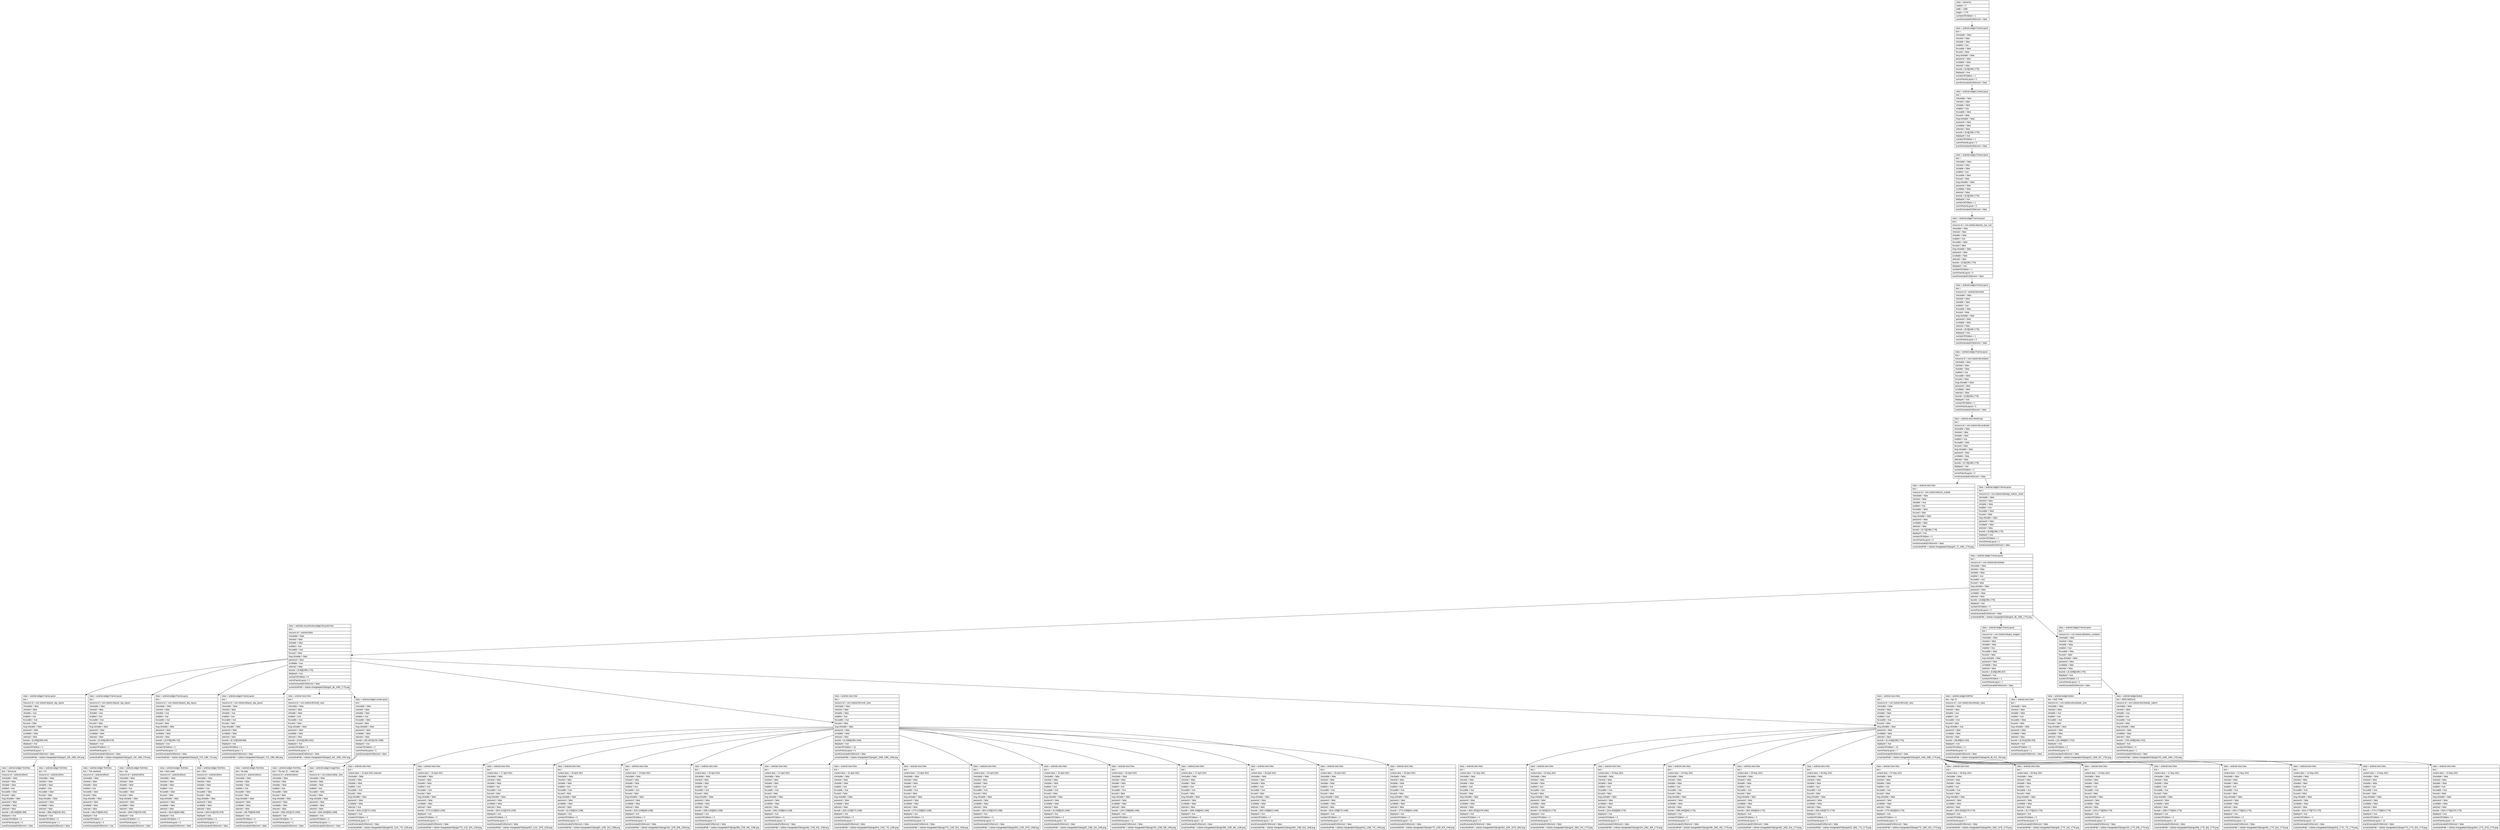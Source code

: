 digraph Layout {

	node [shape=record fontname=Arial];

	0	[label="{class = hierarchy\l|rotation = 0\l|width = 1080\l|height = 1776\l|numberOfChildren = 1\l|eventGeneratedOnElement = false \l}"]
	1	[label="{class = android.widget.FrameLayout\l|text = \l|checkable = false\l|checked = false\l|clickable = false\l|enabled = true\l|focusable = false\l|focused = false\l|long-clickable = false\l|password = false\l|scrollable = false\l|selected = false\l|bounds = [0,0][1080,1776]\l|displayed = true\l|numberOfChildren = 1\l|numInParentLayout = 0\l|eventGeneratedOnElement = false \l}"]
	2	[label="{class = android.widget.LinearLayout\l|text = \l|checkable = false\l|checked = false\l|clickable = false\l|enabled = true\l|focusable = false\l|focused = false\l|long-clickable = false\l|password = false\l|scrollable = false\l|selected = false\l|bounds = [0,0][1080,1776]\l|displayed = true\l|numberOfChildren = 1\l|numInParentLayout = 0\l|eventGeneratedOnElement = false \l}"]
	3	[label="{class = android.widget.FrameLayout\l|text = \l|checkable = false\l|checked = false\l|clickable = false\l|enabled = true\l|focusable = false\l|focused = false\l|long-clickable = false\l|password = false\l|scrollable = false\l|selected = false\l|bounds = [0,0][1080,1776]\l|displayed = true\l|numberOfChildren = 1\l|numInParentLayout = 0\l|eventGeneratedOnElement = false \l}"]
	4	[label="{class = android.widget.FrameLayout\l|text = \l|resource-id = com.todoist:id/action_bar_root\l|checkable = false\l|checked = false\l|clickable = false\l|enabled = true\l|focusable = false\l|focused = false\l|long-clickable = false\l|password = false\l|scrollable = false\l|selected = false\l|bounds = [0,0][1080,1776]\l|displayed = true\l|numberOfChildren = 1\l|numInParentLayout = 0\l|eventGeneratedOnElement = false \l}"]
	5	[label="{class = android.widget.FrameLayout\l|text = \l|resource-id = android:id/content\l|checkable = false\l|checked = false\l|clickable = false\l|enabled = true\l|focusable = false\l|focused = false\l|long-clickable = false\l|password = false\l|scrollable = false\l|selected = false\l|bounds = [0,0][1080,1776]\l|displayed = true\l|numberOfChildren = 1\l|numInParentLayout = 0\l|eventGeneratedOnElement = false \l}"]
	6	[label="{class = android.widget.FrameLayout\l|text = \l|resource-id = com.todoist:id/container\l|checkable = false\l|checked = false\l|clickable = false\l|enabled = true\l|focusable = false\l|focused = false\l|long-clickable = false\l|password = false\l|scrollable = false\l|selected = false\l|bounds = [0,0][1080,1776]\l|displayed = true\l|numberOfChildren = 1\l|numInParentLayout = 0\l|eventGeneratedOnElement = false \l}"]
	7	[label="{class = android.view.ViewGroup\l|text = \l|resource-id = com.todoist:id/coordinator\l|checkable = false\l|checked = false\l|clickable = false\l|enabled = true\l|focusable = false\l|focused = false\l|long-clickable = false\l|password = false\l|scrollable = false\l|selected = false\l|bounds = [0,72][1080,1776]\l|displayed = true\l|numberOfChildren = 2\l|numInParentLayout = 0\l|eventGeneratedOnElement = false \l}"]
	8	[label="{class = android.view.View\l|text = \l|resource-id = com.todoist:id/touch_outside\l|checkable = false\l|checked = false\l|clickable = true\l|enabled = true\l|focusable = false\l|focused = false\l|long-clickable = false\l|password = false\l|scrollable = false\l|selected = false\l|bounds = [0,72][1080,1776]\l|displayed = true\l|numberOfChildren = 0\l|numInParentLayout = 0\l|eventGeneratedOnElement = false \l|screenshotPath = todoist-changedate/S3/pngs/0_72_1080_1776.png\l}"]
	9	[label="{class = android.widget.FrameLayout\l|text = \l|resource-id = com.todoist:id/design_bottom_sheet\l|checkable = false\l|checked = false\l|clickable = false\l|enabled = true\l|focusable = false\l|focused = false\l|long-clickable = false\l|password = false\l|scrollable = false\l|selected = false\l|bounds = [0,86][1080,1776]\l|displayed = true\l|numberOfChildren = 1\l|numInParentLayout = 1\l|eventGeneratedOnElement = false \l}"]
	10	[label="{class = android.widget.FrameLayout\l|text = \l|resource-id = com.todoist:id/scheduler\l|checkable = false\l|checked = false\l|clickable = false\l|enabled = true\l|focusable = true\l|focused = false\l|long-clickable = false\l|password = false\l|scrollable = false\l|selected = false\l|bounds = [0,86][1080,1776]\l|displayed = true\l|numberOfChildren = 3\l|numInParentLayout = 0\l|eventGeneratedOnElement = false \l|screenshotPath = todoist-changedate/S3/pngs/0_86_1080_1776.png\l}"]
	11	[label="{class = androidx.recyclerview.widget.RecyclerView\l|text = \l|resource-id = android:id/list\l|checkable = false\l|checked = false\l|clickable = false\l|enabled = true\l|focusable = true\l|focused = false\l|long-clickable = false\l|password = false\l|scrollable = true\l|selected = false\l|bounds = [0,86][1080,1776]\l|displayed = true\l|numberOfChildren = 8\l|numInParentLayout = 0\l|eventGeneratedOnElement = false \l|screenshotPath = todoist-changedate/S3/pngs/0_86_1080_1776.png\l}"]
	12	[label="{class = android.widget.FrameLayout\l|text = \l|resource-id = com.todoist:id/input_wrapper\l|checkable = false\l|checked = false\l|clickable = false\l|enabled = true\l|focusable = false\l|focused = false\l|long-clickable = false\l|password = false\l|scrollable = false\l|selected = false\l|bounds = [0,86][1080,257]\l|displayed = true\l|numberOfChildren = 2\l|numInParentLayout = 1\l|eventGeneratedOnElement = false \l}"]
	13	[label="{class = android.widget.FrameLayout\l|text = \l|resource-id = com.todoist:id/buttons_container\l|checkable = false\l|checked = false\l|clickable = false\l|enabled = true\l|focusable = false\l|focused = false\l|long-clickable = false\l|password = false\l|scrollable = false\l|selected = false\l|bounds = [0,1608][1080,1776]\l|displayed = true\l|numberOfChildren = 2\l|numInParentLayout = 2\l|eventGeneratedOnElement = false \l}"]
	14	[label="{class = android.widget.FrameLayout\l|text = \l|resource-id = com.todoist:id/quick_day_layout\l|checkable = false\l|checked = false\l|clickable = true\l|enabled = true\l|focusable = true\l|focused = false\l|long-clickable = false\l|password = false\l|scrollable = false\l|selected = false\l|bounds = [0,290][1080,434]\l|displayed = true\l|numberOfChildren = 2\l|numInParentLayout = 0\l|eventGeneratedOnElement = false \l|screenshotPath = todoist-changedate/S3/pngs/0_290_1080_434.png\l}"]
	15	[label="{class = android.widget.FrameLayout\l|text = \l|resource-id = com.todoist:id/quick_day_layout\l|checkable = false\l|checked = false\l|clickable = true\l|enabled = true\l|focusable = true\l|focused = false\l|long-clickable = false\l|password = false\l|scrollable = false\l|selected = false\l|bounds = [0,434][1080,578]\l|displayed = true\l|numberOfChildren = 2\l|numInParentLayout = 1\l|eventGeneratedOnElement = false \l|screenshotPath = todoist-changedate/S3/pngs/0_434_1080_578.png\l}"]
	16	[label="{class = android.widget.FrameLayout\l|text = \l|resource-id = com.todoist:id/quick_day_layout\l|checkable = false\l|checked = false\l|clickable = true\l|enabled = true\l|focusable = true\l|focused = false\l|long-clickable = false\l|password = false\l|scrollable = false\l|selected = false\l|bounds = [0,578][1080,722]\l|displayed = true\l|numberOfChildren = 2\l|numInParentLayout = 2\l|eventGeneratedOnElement = false \l|screenshotPath = todoist-changedate/S3/pngs/0_578_1080_722.png\l}"]
	17	[label="{class = android.widget.FrameLayout\l|text = \l|resource-id = com.todoist:id/quick_day_layout\l|checkable = false\l|checked = false\l|clickable = true\l|enabled = true\l|focusable = true\l|focused = false\l|long-clickable = false\l|password = false\l|scrollable = false\l|selected = false\l|bounds = [0,722][1080,866]\l|displayed = true\l|numberOfChildren = 1\l|numInParentLayout = 3\l|eventGeneratedOnElement = false \l|screenshotPath = todoist-changedate/S3/pngs/0_722_1080_866.png\l}"]
	18	[label="{class = android.view.View\l|text = \l|resource-id = com.todoist:id/month_view\l|checkable = false\l|checked = false\l|clickable = false\l|enabled = true\l|focusable = true\l|focused = false\l|long-clickable = false\l|password = false\l|scrollable = false\l|selected = false\l|bounds = [0,941][1080,1001]\l|displayed = true\l|numberOfChildren = 0\l|numInParentLayout = 4\l|eventGeneratedOnElement = false \l|screenshotPath = todoist-changedate/S3/pngs/0_941_1080_1001.png\l}"]
	19	[label="{class = android.widget.LinearLayout\l|text = \l|checkable = false\l|checked = false\l|clickable = false\l|enabled = true\l|focusable = false\l|focused = false\l|long-clickable = false\l|password = false\l|scrollable = false\l|selected = false\l|bounds = [48,1001][1032,1068]\l|displayed = true\l|numberOfChildren = 2\l|numInParentLayout = 5\l|eventGeneratedOnElement = false \l}"]
	20	[label="{class = android.view.View\l|text = \l|resource-id = com.todoist:id/month_view\l|checkable = false\l|checked = false\l|clickable = false\l|enabled = true\l|focusable = true\l|focused = false\l|long-clickable = false\l|password = false\l|scrollable = false\l|selected = false\l|bounds = [0,1068][1080,1446]\l|displayed = true\l|numberOfChildren = 16\l|numInParentLayout = 6\l|eventGeneratedOnElement = false \l|screenshotPath = todoist-changedate/S3/pngs/0_1068_1080_1446.png\l}"]
	21	[label="{class = android.view.View\l|text = \l|resource-id = com.todoist:id/month_view\l|checkable = false\l|checked = false\l|clickable = false\l|enabled = true\l|focusable = true\l|focused = false\l|long-clickable = false\l|password = false\l|scrollable = false\l|selected = false\l|bounds = [0,1446][1080,1776]\l|displayed = true\l|numberOfChildren = 15\l|numInParentLayout = 7\l|eventGeneratedOnElement = false \l|screenshotPath = todoist-changedate/S3/pngs/0_1446_1080_1776.png\l}"]
	22	[label="{class = android.widget.EditText\l|text = Apr 15\l|resource-id = com.todoist:id/scheduler_input\l|checkable = false\l|checked = false\l|clickable = true\l|enabled = true\l|focusable = true\l|focused = false\l|long-clickable = true\l|password = false\l|scrollable = false\l|selected = false\l|bounds = [48,86][912,254]\l|displayed = true\l|numberOfChildren = 0\l|numInParentLayout = 0\l|eventGeneratedOnElement = false \l|screenshotPath = todoist-changedate/S3/pngs/48_86_912_254.png\l}"]
	23	[label="{class = android.view.View\l|text = \l|checkable = false\l|checked = false\l|clickable = false\l|enabled = true\l|focusable = false\l|focused = false\l|long-clickable = false\l|password = false\l|scrollable = false\l|selected = false\l|bounds = [0,251][1080,254]\l|displayed = true\l|numberOfChildren = 0\l|numInParentLayout = 1\l|eventGeneratedOnElement = false \l}"]
	24	[label="{class = android.widget.Button\l|text = ADD TIME\l|resource-id = com.todoist:id/scheduler_time\l|checkable = false\l|checked = false\l|clickable = true\l|enabled = true\l|focusable = true\l|focused = false\l|long-clickable = false\l|password = false\l|scrollable = false\l|selected = false\l|bounds = [24,1608][407,1752]\l|displayed = true\l|numberOfChildren = 0\l|numInParentLayout = 0\l|eventGeneratedOnElement = false \l|screenshotPath = todoist-changedate/S3/pngs/24_1608_407_1752.png\l}"]
	25	[label="{class = android.widget.Button\l|text = RESCHEDULE\l|resource-id = com.todoist:id/scheduler_submit\l|checkable = false\l|checked = false\l|clickable = true\l|enabled = true\l|focusable = true\l|focused = false\l|long-clickable = false\l|password = false\l|scrollable = false\l|selected = false\l|bounds = [703,1608][1056,1752]\l|displayed = true\l|numberOfChildren = 0\l|numInParentLayout = 1\l|eventGeneratedOnElement = false \l|screenshotPath = todoist-changedate/S3/pngs/703_1608_1056_1752.png\l}"]
	26	[label="{class = android.widget.TextView\l|text = Tomorrow\l|resource-id = android:id/text1\l|checkable = false\l|checked = false\l|clickable = false\l|enabled = true\l|focusable = false\l|focused = false\l|long-clickable = false\l|password = false\l|scrollable = false\l|selected = false\l|bounds = [48,326][384,398]\l|displayed = true\l|numberOfChildren = 0\l|numInParentLayout = 0\l|eventGeneratedOnElement = false \l}"]
	27	[label="{class = android.widget.TextView\l|text = Fri \l|resource-id = android:id/hint\l|checkable = false\l|checked = false\l|clickable = false\l|enabled = true\l|focusable = false\l|focused = false\l|long-clickable = false\l|password = false\l|scrollable = false\l|selected = false\l|bounds = [966,326][1032,391]\l|displayed = true\l|numberOfChildren = 0\l|numInParentLayout = 1\l|eventGeneratedOnElement = false \l}"]
	28	[label="{class = android.widget.TextView\l|text = This weekend\l|resource-id = android:id/text1\l|checkable = false\l|checked = false\l|clickable = false\l|enabled = true\l|focusable = false\l|focused = false\l|long-clickable = false\l|password = false\l|scrollable = false\l|selected = false\l|bounds = [48,470][466,542]\l|displayed = true\l|numberOfChildren = 0\l|numInParentLayout = 0\l|eventGeneratedOnElement = true \l}"]
	29	[label="{class = android.widget.TextView\l|text = Sat \l|resource-id = android:id/hint\l|checkable = false\l|checked = false\l|clickable = false\l|enabled = true\l|focusable = false\l|focused = false\l|long-clickable = false\l|password = false\l|scrollable = false\l|selected = false\l|bounds = [949,470][1032,535]\l|displayed = true\l|numberOfChildren = 0\l|numInParentLayout = 1\l|eventGeneratedOnElement = false \l}"]
	30	[label="{class = android.widget.TextView\l|text = Next week\l|resource-id = android:id/text1\l|checkable = false\l|checked = false\l|clickable = false\l|enabled = true\l|focusable = false\l|focused = false\l|long-clickable = false\l|password = false\l|scrollable = false\l|selected = false\l|bounds = [48,614][393,686]\l|displayed = true\l|numberOfChildren = 0\l|numInParentLayout = 0\l|eventGeneratedOnElement = false \l}"]
	31	[label="{class = android.widget.TextView\l|text = Mon \l|resource-id = android:id/hint\l|checkable = false\l|checked = false\l|clickable = false\l|enabled = true\l|focusable = false\l|focused = false\l|long-clickable = false\l|password = false\l|scrollable = false\l|selected = false\l|bounds = [924,614][1032,679]\l|displayed = true\l|numberOfChildren = 0\l|numInParentLayout = 1\l|eventGeneratedOnElement = false \l}"]
	32	[label="{class = android.widget.TextView\l|text = No date\l|resource-id = android:id/text1\l|checkable = false\l|checked = false\l|clickable = false\l|enabled = true\l|focusable = false\l|focused = false\l|long-clickable = false\l|password = false\l|scrollable = false\l|selected = false\l|bounds = [48,758][336,830]\l|displayed = true\l|numberOfChildren = 0\l|numInParentLayout = 0\l|eventGeneratedOnElement = false \l}"]
	33	[label="{class = android.widget.TextView\l|text = Thu Apr 15 · 1 task due\l|resource-id = android:id/text1\l|checkable = false\l|checked = false\l|clickable = false\l|enabled = true\l|focusable = false\l|focused = false\l|long-clickable = false\l|password = false\l|scrollable = false\l|selected = false\l|bounds = [356,1001][723,1050]\l|displayed = true\l|numberOfChildren = 0\l|numInParentLayout = 0\l|eventGeneratedOnElement = false \l}"]
	34	[label="{class = android.widget.ImageView\l|text = \l|resource-id = com.todoist:id/bar_view\l|checkable = false\l|checked = false\l|clickable = false\l|enabled = true\l|focusable = false\l|focused = false\l|long-clickable = false\l|password = false\l|scrollable = false\l|selected = false\l|bounds = [528,1062][552,1068]\l|displayed = true\l|numberOfChildren = 0\l|numInParentLayout = 1\l|eventGeneratedOnElement = false \l}"]
	35	[label="{class = android.view.View\l|text = \l|content-desc = 15 April 2021 selected\l|checkable = false\l|checked = false\l|clickable = false\l|enabled = true\l|focusable = true\l|focused = false\l|long-clickable = false\l|password = false\l|scrollable = false\l|selected = true\l|bounds = [616,1122][770,1230]\l|displayed = true\l|numberOfChildren = 0\l|numInParentLayout = 0\l|eventGeneratedOnElement = false \l|screenshotPath = todoist-changedate/S3/pngs/616_1122_770_1230.png\l}"]
	36	[label="{class = android.view.View\l|text = \l|content-desc = 16 April 2021\l|checkable = false\l|checked = false\l|clickable = false\l|enabled = true\l|focusable = true\l|focused = false\l|long-clickable = false\l|password = false\l|scrollable = false\l|selected = false\l|bounds = [770,1122][924,1230]\l|displayed = true\l|numberOfChildren = 0\l|numInParentLayout = 1\l|eventGeneratedOnElement = false \l|screenshotPath = todoist-changedate/S3/pngs/770_1122_924_1230.png\l}"]
	37	[label="{class = android.view.View\l|text = \l|content-desc = 17 April 2021\l|checkable = false\l|checked = false\l|clickable = false\l|enabled = true\l|focusable = true\l|focused = false\l|long-clickable = false\l|password = false\l|scrollable = false\l|selected = false\l|bounds = [924,1122][1078,1230]\l|displayed = true\l|numberOfChildren = 0\l|numInParentLayout = 2\l|eventGeneratedOnElement = false \l|screenshotPath = todoist-changedate/S3/pngs/924_1122_1078_1230.png\l}"]
	38	[label="{class = android.view.View\l|text = \l|content-desc = 18 April 2021\l|checkable = false\l|checked = false\l|clickable = false\l|enabled = true\l|focusable = true\l|focused = false\l|long-clickable = false\l|password = false\l|scrollable = false\l|selected = false\l|bounds = [0,1230][154,1338]\l|displayed = true\l|numberOfChildren = 0\l|numInParentLayout = 3\l|eventGeneratedOnElement = false \l|screenshotPath = todoist-changedate/S3/pngs/0_1230_154_1338.png\l}"]
	39	[label="{class = android.view.View\l|text = \l|content-desc = 19 April 2021\l|checkable = false\l|checked = false\l|clickable = false\l|enabled = true\l|focusable = true\l|focused = false\l|long-clickable = false\l|password = false\l|scrollable = false\l|selected = false\l|bounds = [154,1230][308,1338]\l|displayed = true\l|numberOfChildren = 0\l|numInParentLayout = 4\l|eventGeneratedOnElement = false \l|screenshotPath = todoist-changedate/S3/pngs/154_1230_308_1338.png\l}"]
	40	[label="{class = android.view.View\l|text = \l|content-desc = 20 April 2021\l|checkable = false\l|checked = false\l|clickable = false\l|enabled = true\l|focusable = true\l|focused = false\l|long-clickable = false\l|password = false\l|scrollable = false\l|selected = false\l|bounds = [308,1230][462,1338]\l|displayed = true\l|numberOfChildren = 0\l|numInParentLayout = 5\l|eventGeneratedOnElement = false \l|screenshotPath = todoist-changedate/S3/pngs/308_1230_462_1338.png\l}"]
	41	[label="{class = android.view.View\l|text = \l|content-desc = 21 April 2021\l|checkable = false\l|checked = false\l|clickable = false\l|enabled = true\l|focusable = true\l|focused = false\l|long-clickable = false\l|password = false\l|scrollable = false\l|selected = false\l|bounds = [462,1230][616,1338]\l|displayed = true\l|numberOfChildren = 0\l|numInParentLayout = 6\l|eventGeneratedOnElement = false \l|screenshotPath = todoist-changedate/S3/pngs/462_1230_616_1338.png\l}"]
	42	[label="{class = android.view.View\l|text = \l|content-desc = 22 April 2021\l|checkable = false\l|checked = false\l|clickable = false\l|enabled = true\l|focusable = true\l|focused = false\l|long-clickable = false\l|password = false\l|scrollable = false\l|selected = false\l|bounds = [616,1230][770,1338]\l|displayed = true\l|numberOfChildren = 0\l|numInParentLayout = 7\l|eventGeneratedOnElement = false \l|screenshotPath = todoist-changedate/S3/pngs/616_1230_770_1338.png\l}"]
	43	[label="{class = android.view.View\l|text = \l|content-desc = 23 April 2021\l|checkable = false\l|checked = false\l|clickable = false\l|enabled = true\l|focusable = true\l|focused = false\l|long-clickable = false\l|password = false\l|scrollable = false\l|selected = false\l|bounds = [770,1230][924,1338]\l|displayed = true\l|numberOfChildren = 0\l|numInParentLayout = 8\l|eventGeneratedOnElement = false \l|screenshotPath = todoist-changedate/S3/pngs/770_1230_924_1338.png\l}"]
	44	[label="{class = android.view.View\l|text = \l|content-desc = 24 April 2021\l|checkable = false\l|checked = false\l|clickable = false\l|enabled = true\l|focusable = true\l|focused = false\l|long-clickable = false\l|password = false\l|scrollable = false\l|selected = false\l|bounds = [924,1230][1078,1338]\l|displayed = true\l|numberOfChildren = 0\l|numInParentLayout = 9\l|eventGeneratedOnElement = false \l|screenshotPath = todoist-changedate/S3/pngs/924_1230_1078_1338.png\l}"]
	45	[label="{class = android.view.View\l|text = \l|content-desc = 25 April 2021\l|checkable = false\l|checked = false\l|clickable = false\l|enabled = true\l|focusable = true\l|focused = false\l|long-clickable = false\l|password = false\l|scrollable = false\l|selected = false\l|bounds = [0,1338][154,1446]\l|displayed = true\l|numberOfChildren = 0\l|numInParentLayout = 10\l|eventGeneratedOnElement = false \l|screenshotPath = todoist-changedate/S3/pngs/0_1338_154_1446.png\l}"]
	46	[label="{class = android.view.View\l|text = \l|content-desc = 26 April 2021\l|checkable = false\l|checked = false\l|clickable = false\l|enabled = true\l|focusable = true\l|focused = false\l|long-clickable = false\l|password = false\l|scrollable = false\l|selected = false\l|bounds = [154,1338][308,1446]\l|displayed = true\l|numberOfChildren = 0\l|numInParentLayout = 11\l|eventGeneratedOnElement = false \l|screenshotPath = todoist-changedate/S3/pngs/154_1338_308_1446.png\l}"]
	47	[label="{class = android.view.View\l|text = \l|content-desc = 27 April 2021\l|checkable = false\l|checked = false\l|clickable = false\l|enabled = true\l|focusable = true\l|focused = false\l|long-clickable = false\l|password = false\l|scrollable = false\l|selected = false\l|bounds = [308,1338][462,1446]\l|displayed = true\l|numberOfChildren = 0\l|numInParentLayout = 12\l|eventGeneratedOnElement = false \l|screenshotPath = todoist-changedate/S3/pngs/308_1338_462_1446.png\l}"]
	48	[label="{class = android.view.View\l|text = \l|content-desc = 28 April 2021\l|checkable = false\l|checked = false\l|clickable = false\l|enabled = true\l|focusable = true\l|focused = false\l|long-clickable = false\l|password = false\l|scrollable = false\l|selected = false\l|bounds = [462,1338][616,1446]\l|displayed = true\l|numberOfChildren = 0\l|numInParentLayout = 13\l|eventGeneratedOnElement = false \l|screenshotPath = todoist-changedate/S3/pngs/462_1338_616_1446.png\l}"]
	49	[label="{class = android.view.View\l|text = \l|content-desc = 29 April 2021\l|checkable = false\l|checked = false\l|clickable = false\l|enabled = true\l|focusable = true\l|focused = false\l|long-clickable = false\l|password = false\l|scrollable = false\l|selected = false\l|bounds = [616,1338][770,1446]\l|displayed = true\l|numberOfChildren = 0\l|numInParentLayout = 14\l|eventGeneratedOnElement = false \l|screenshotPath = todoist-changedate/S3/pngs/616_1338_770_1446.png\l}"]
	50	[label="{class = android.view.View\l|text = \l|content-desc = 30 April 2021\l|checkable = false\l|checked = false\l|clickable = false\l|enabled = true\l|focusable = true\l|focused = false\l|long-clickable = false\l|password = false\l|scrollable = false\l|selected = false\l|bounds = [770,1338][924,1446]\l|displayed = true\l|numberOfChildren = 0\l|numInParentLayout = 15\l|eventGeneratedOnElement = false \l|screenshotPath = todoist-changedate/S3/pngs/770_1338_924_1446.png\l}"]
	51	[label="{class = android.view.View\l|text = \l|content-desc = 01 May 2021\l|checkable = false\l|checked = false\l|clickable = false\l|enabled = true\l|focusable = true\l|focused = false\l|long-clickable = false\l|password = false\l|scrollable = false\l|selected = false\l|bounds = [924,1554][1078,1662]\l|displayed = true\l|numberOfChildren = 0\l|numInParentLayout = 0\l|eventGeneratedOnElement = false \l|screenshotPath = todoist-changedate/S3/pngs/924_1554_1078_1662.png\l}"]
	52	[label="{class = android.view.View\l|text = \l|content-desc = 02 May 2021\l|checkable = false\l|checked = false\l|clickable = false\l|enabled = true\l|focusable = true\l|focused = false\l|long-clickable = false\l|password = false\l|scrollable = false\l|selected = false\l|bounds = [0,1662][154,1770]\l|displayed = true\l|numberOfChildren = 0\l|numInParentLayout = 1\l|eventGeneratedOnElement = false \l|screenshotPath = todoist-changedate/S3/pngs/0_1662_154_1770.png\l}"]
	53	[label="{class = android.view.View\l|text = \l|content-desc = 03 May 2021\l|checkable = false\l|checked = false\l|clickable = false\l|enabled = true\l|focusable = true\l|focused = false\l|long-clickable = false\l|password = false\l|scrollable = false\l|selected = false\l|bounds = [154,1662][308,1770]\l|displayed = true\l|numberOfChildren = 0\l|numInParentLayout = 2\l|eventGeneratedOnElement = false \l|screenshotPath = todoist-changedate/S3/pngs/154_1662_308_1770.png\l}"]
	54	[label="{class = android.view.View\l|text = \l|content-desc = 04 May 2021\l|checkable = false\l|checked = false\l|clickable = false\l|enabled = true\l|focusable = true\l|focused = false\l|long-clickable = false\l|password = false\l|scrollable = false\l|selected = false\l|bounds = [308,1662][462,1770]\l|displayed = true\l|numberOfChildren = 0\l|numInParentLayout = 3\l|eventGeneratedOnElement = false \l|screenshotPath = todoist-changedate/S3/pngs/308_1662_462_1770.png\l}"]
	55	[label="{class = android.view.View\l|text = \l|content-desc = 05 May 2021\l|checkable = false\l|checked = false\l|clickable = false\l|enabled = true\l|focusable = true\l|focused = false\l|long-clickable = false\l|password = false\l|scrollable = false\l|selected = false\l|bounds = [462,1662][616,1770]\l|displayed = true\l|numberOfChildren = 0\l|numInParentLayout = 4\l|eventGeneratedOnElement = false \l|screenshotPath = todoist-changedate/S3/pngs/462_1662_616_1770.png\l}"]
	56	[label="{class = android.view.View\l|text = \l|content-desc = 06 May 2021\l|checkable = false\l|checked = false\l|clickable = false\l|enabled = true\l|focusable = true\l|focused = false\l|long-clickable = false\l|password = false\l|scrollable = false\l|selected = false\l|bounds = [616,1662][770,1770]\l|displayed = true\l|numberOfChildren = 0\l|numInParentLayout = 5\l|eventGeneratedOnElement = false \l|screenshotPath = todoist-changedate/S3/pngs/616_1662_770_1770.png\l}"]
	57	[label="{class = android.view.View\l|text = \l|content-desc = 07 May 2021\l|checkable = false\l|checked = false\l|clickable = false\l|enabled = true\l|focusable = true\l|focused = false\l|long-clickable = false\l|password = false\l|scrollable = false\l|selected = false\l|bounds = [770,1662][924,1770]\l|displayed = true\l|numberOfChildren = 0\l|numInParentLayout = 6\l|eventGeneratedOnElement = false \l|screenshotPath = todoist-changedate/S3/pngs/770_1662_924_1770.png\l}"]
	58	[label="{class = android.view.View\l|text = \l|content-desc = 08 May 2021\l|checkable = false\l|checked = false\l|clickable = false\l|enabled = true\l|focusable = true\l|focused = false\l|long-clickable = false\l|password = false\l|scrollable = false\l|selected = false\l|bounds = [924,1662][1078,1770]\l|displayed = true\l|numberOfChildren = 0\l|numInParentLayout = 7\l|eventGeneratedOnElement = false \l|screenshotPath = todoist-changedate/S3/pngs/924_1662_1078_1770.png\l}"]
	59	[label="{class = android.view.View\l|text = \l|content-desc = 09 May 2021\l|checkable = false\l|checked = false\l|clickable = false\l|enabled = true\l|focusable = true\l|focused = false\l|long-clickable = false\l|password = false\l|scrollable = false\l|selected = false\l|bounds = [0,1770][154,1776]\l|displayed = true\l|numberOfChildren = 0\l|numInParentLayout = 8\l|eventGeneratedOnElement = false \l|screenshotPath = todoist-changedate/S3/pngs/0_1770_154_1776.png\l}"]
	60	[label="{class = android.view.View\l|text = \l|content-desc = 10 May 2021\l|checkable = false\l|checked = false\l|clickable = false\l|enabled = true\l|focusable = true\l|focused = false\l|long-clickable = false\l|password = false\l|scrollable = false\l|selected = false\l|bounds = [154,1770][308,1776]\l|displayed = true\l|numberOfChildren = 0\l|numInParentLayout = 9\l|eventGeneratedOnElement = false \l|screenshotPath = todoist-changedate/S3/pngs/154_1770_308_1776.png\l}"]
	61	[label="{class = android.view.View\l|text = \l|content-desc = 11 May 2021\l|checkable = false\l|checked = false\l|clickable = false\l|enabled = true\l|focusable = true\l|focused = false\l|long-clickable = false\l|password = false\l|scrollable = false\l|selected = false\l|bounds = [308,1770][462,1776]\l|displayed = true\l|numberOfChildren = 0\l|numInParentLayout = 10\l|eventGeneratedOnElement = false \l|screenshotPath = todoist-changedate/S3/pngs/308_1770_462_1776.png\l}"]
	62	[label="{class = android.view.View\l|text = \l|content-desc = 12 May 2021\l|checkable = false\l|checked = false\l|clickable = false\l|enabled = true\l|focusable = true\l|focused = false\l|long-clickable = false\l|password = false\l|scrollable = false\l|selected = false\l|bounds = [462,1770][616,1776]\l|displayed = true\l|numberOfChildren = 0\l|numInParentLayout = 11\l|eventGeneratedOnElement = false \l|screenshotPath = todoist-changedate/S3/pngs/462_1770_616_1776.png\l}"]
	63	[label="{class = android.view.View\l|text = \l|content-desc = 13 May 2021\l|checkable = false\l|checked = false\l|clickable = false\l|enabled = true\l|focusable = true\l|focused = false\l|long-clickable = false\l|password = false\l|scrollable = false\l|selected = false\l|bounds = [616,1770][770,1776]\l|displayed = true\l|numberOfChildren = 0\l|numInParentLayout = 12\l|eventGeneratedOnElement = false \l|screenshotPath = todoist-changedate/S3/pngs/616_1770_770_1776.png\l}"]
	64	[label="{class = android.view.View\l|text = \l|content-desc = 14 May 2021\l|checkable = false\l|checked = false\l|clickable = false\l|enabled = true\l|focusable = true\l|focused = false\l|long-clickable = false\l|password = false\l|scrollable = false\l|selected = false\l|bounds = [770,1770][924,1776]\l|displayed = true\l|numberOfChildren = 0\l|numInParentLayout = 13\l|eventGeneratedOnElement = false \l|screenshotPath = todoist-changedate/S3/pngs/770_1770_924_1776.png\l}"]
	65	[label="{class = android.view.View\l|text = \l|content-desc = 15 May 2021\l|checkable = false\l|checked = false\l|clickable = false\l|enabled = true\l|focusable = true\l|focused = false\l|long-clickable = false\l|password = false\l|scrollable = false\l|selected = false\l|bounds = [924,1770][1078,1776]\l|displayed = true\l|numberOfChildren = 0\l|numInParentLayout = 14\l|eventGeneratedOnElement = false \l|screenshotPath = todoist-changedate/S3/pngs/924_1770_1078_1776.png\l}"]


	0 -> 1
	1 -> 2
	2 -> 3
	3 -> 4
	4 -> 5
	5 -> 6
	6 -> 7
	7 -> 8
	7 -> 9
	9 -> 10
	10 -> 11
	10 -> 12
	10 -> 13
	11 -> 14
	11 -> 15
	11 -> 16
	11 -> 17
	11 -> 18
	11 -> 19
	11 -> 20
	11 -> 21
	12 -> 22
	12 -> 23
	13 -> 24
	13 -> 25
	14 -> 26
	14 -> 27
	15 -> 28
	15 -> 29
	16 -> 30
	16 -> 31
	17 -> 32
	19 -> 33
	19 -> 34
	20 -> 35
	20 -> 36
	20 -> 37
	20 -> 38
	20 -> 39
	20 -> 40
	20 -> 41
	20 -> 42
	20 -> 43
	20 -> 44
	20 -> 45
	20 -> 46
	20 -> 47
	20 -> 48
	20 -> 49
	20 -> 50
	21 -> 51
	21 -> 52
	21 -> 53
	21 -> 54
	21 -> 55
	21 -> 56
	21 -> 57
	21 -> 58
	21 -> 59
	21 -> 60
	21 -> 61
	21 -> 62
	21 -> 63
	21 -> 64
	21 -> 65


}
